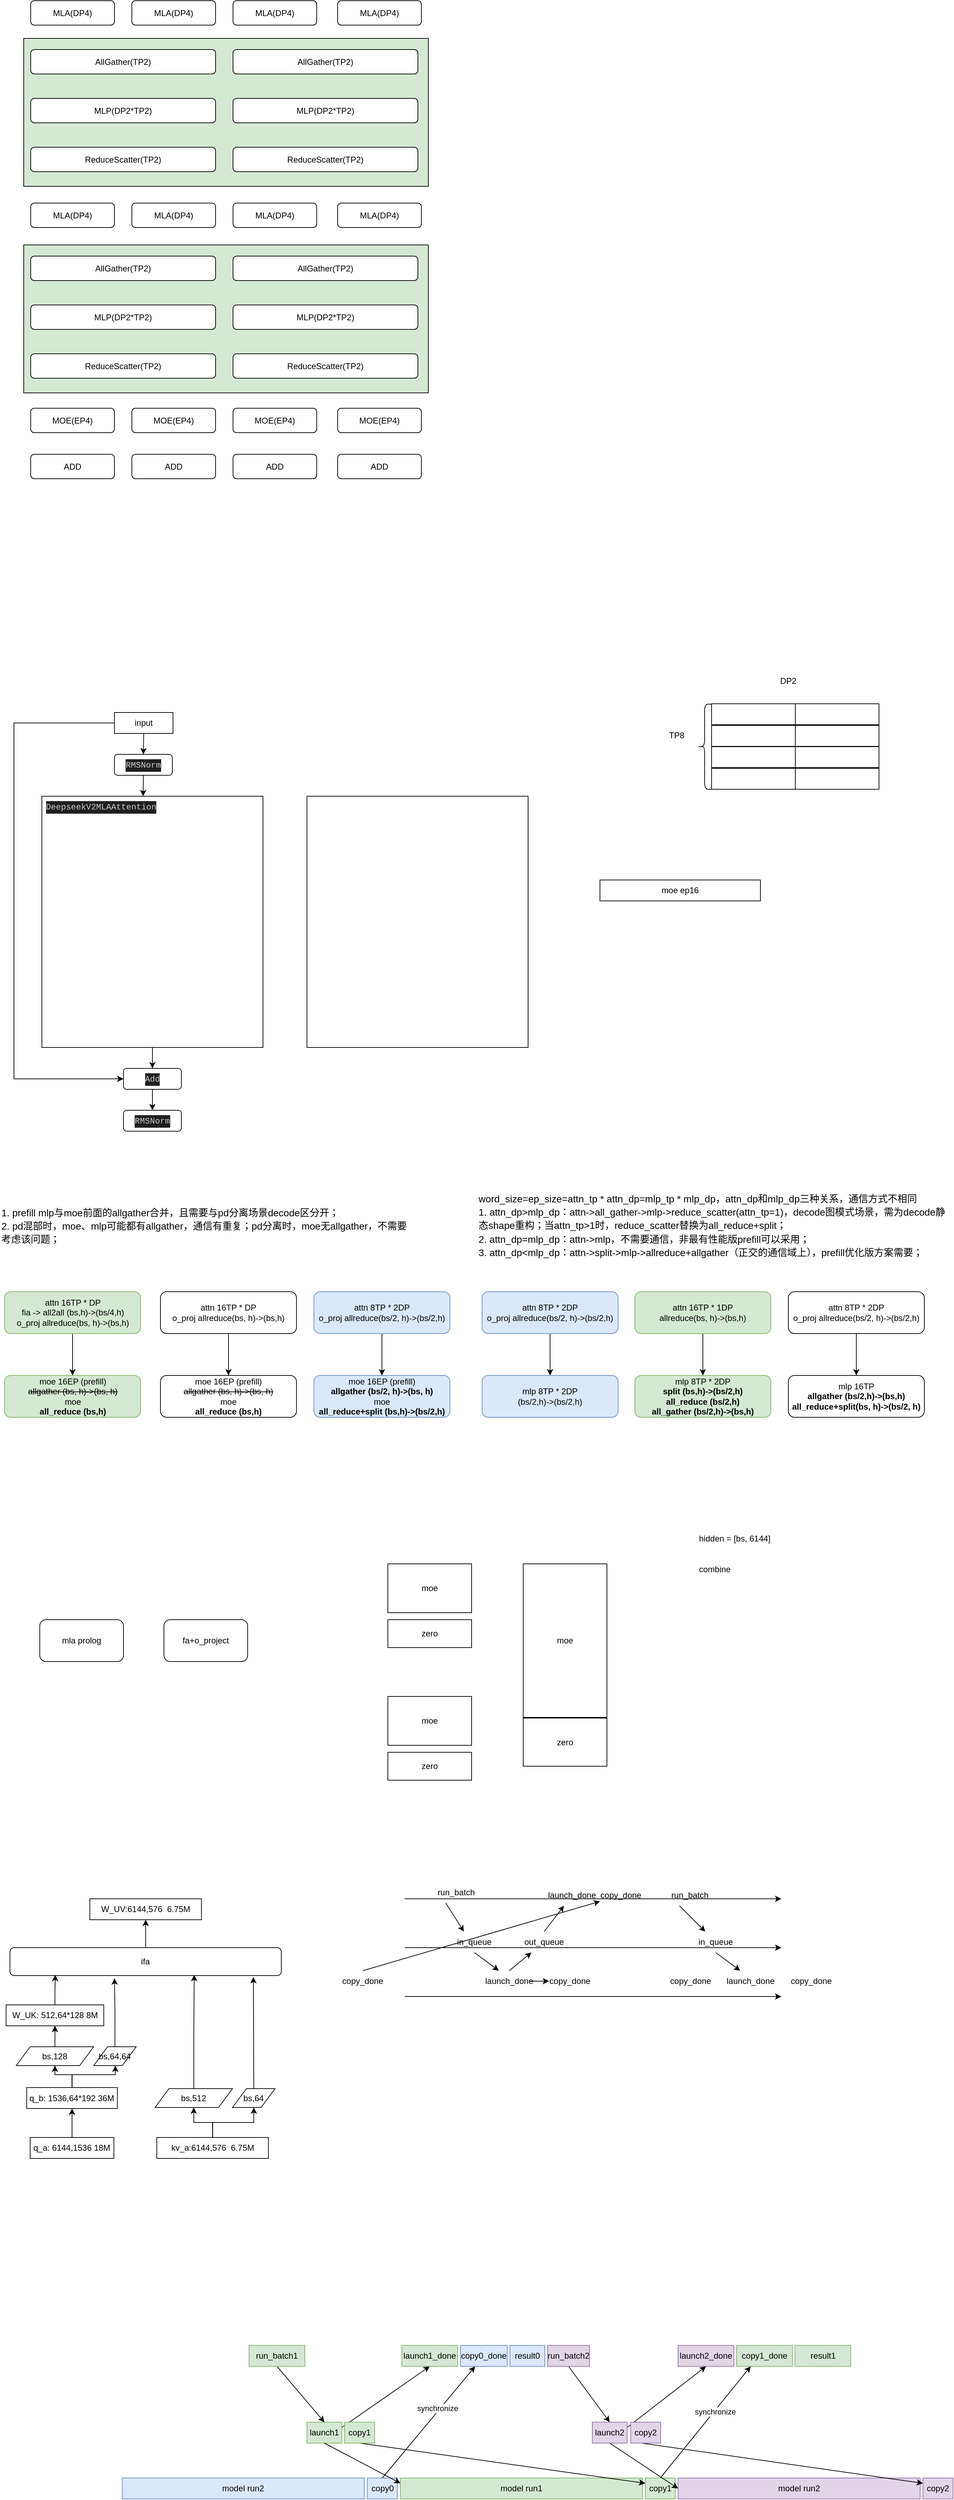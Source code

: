 <mxfile version="28.1.2">
  <diagram name="第 1 页" id="xpKYfaUrq__tqGWD8kuW">
    <mxGraphModel dx="1248" dy="666" grid="1" gridSize="10" guides="1" tooltips="1" connect="1" arrows="1" fold="1" page="1" pageScale="1" pageWidth="827" pageHeight="1169" math="0" shadow="0">
      <root>
        <mxCell id="0" />
        <mxCell id="1" parent="0" />
        <mxCell id="fkunmZJYkQotKhXcmcDi-27" value="" style="rounded=0;whiteSpace=wrap;html=1;fillColor=#D5E8D4;" parent="1" vertex="1">
          <mxGeometry x="124" y="154" width="580" height="212" as="geometry" />
        </mxCell>
        <mxCell id="fkunmZJYkQotKhXcmcDi-8" value="MLA(DP4)" style="rounded=1;whiteSpace=wrap;html=1;" parent="1" vertex="1">
          <mxGeometry x="134" y="100" width="120" height="35" as="geometry" />
        </mxCell>
        <mxCell id="fkunmZJYkQotKhXcmcDi-9" value="MLA(DP4)" style="rounded=1;whiteSpace=wrap;html=1;" parent="1" vertex="1">
          <mxGeometry x="279" y="100" width="120" height="35" as="geometry" />
        </mxCell>
        <mxCell id="fkunmZJYkQotKhXcmcDi-10" value="MLA(DP4)" style="rounded=1;whiteSpace=wrap;html=1;" parent="1" vertex="1">
          <mxGeometry x="424" y="100" width="120" height="35" as="geometry" />
        </mxCell>
        <mxCell id="fkunmZJYkQotKhXcmcDi-11" value="MLA(DP4)" style="rounded=1;whiteSpace=wrap;html=1;" parent="1" vertex="1">
          <mxGeometry x="574" y="100" width="120" height="35" as="geometry" />
        </mxCell>
        <mxCell id="fkunmZJYkQotKhXcmcDi-12" value="MLA(DP4)" style="rounded=1;whiteSpace=wrap;html=1;" parent="1" vertex="1">
          <mxGeometry x="134" y="390" width="120" height="35" as="geometry" />
        </mxCell>
        <mxCell id="fkunmZJYkQotKhXcmcDi-13" value="MLA(DP4)" style="rounded=1;whiteSpace=wrap;html=1;" parent="1" vertex="1">
          <mxGeometry x="279" y="390" width="120" height="35" as="geometry" />
        </mxCell>
        <mxCell id="fkunmZJYkQotKhXcmcDi-14" value="MLA(DP4)" style="rounded=1;whiteSpace=wrap;html=1;" parent="1" vertex="1">
          <mxGeometry x="424" y="390" width="120" height="35" as="geometry" />
        </mxCell>
        <mxCell id="fkunmZJYkQotKhXcmcDi-15" value="MLA(DP4)" style="rounded=1;whiteSpace=wrap;html=1;" parent="1" vertex="1">
          <mxGeometry x="574" y="390" width="120" height="35" as="geometry" />
        </mxCell>
        <mxCell id="fkunmZJYkQotKhXcmcDi-16" value="MLP(DP2*TP2)" style="rounded=1;whiteSpace=wrap;html=1;" parent="1" vertex="1">
          <mxGeometry x="134" y="240" width="265" height="35" as="geometry" />
        </mxCell>
        <mxCell id="fkunmZJYkQotKhXcmcDi-20" value="MLP(DP2*TP2)" style="rounded=1;whiteSpace=wrap;html=1;" parent="1" vertex="1">
          <mxGeometry x="424" y="240" width="265" height="35" as="geometry" />
        </mxCell>
        <mxCell id="fkunmZJYkQotKhXcmcDi-23" value="AllGather(TP2)" style="rounded=1;whiteSpace=wrap;html=1;" parent="1" vertex="1">
          <mxGeometry x="134" y="170" width="265" height="35" as="geometry" />
        </mxCell>
        <mxCell id="fkunmZJYkQotKhXcmcDi-24" value="AllGather(TP2)" style="rounded=1;whiteSpace=wrap;html=1;" parent="1" vertex="1">
          <mxGeometry x="424" y="170" width="265" height="35" as="geometry" />
        </mxCell>
        <mxCell id="fkunmZJYkQotKhXcmcDi-25" value="ReduceScatter(TP2)" style="rounded=1;whiteSpace=wrap;html=1;" parent="1" vertex="1">
          <mxGeometry x="134" y="310" width="265" height="35" as="geometry" />
        </mxCell>
        <mxCell id="fkunmZJYkQotKhXcmcDi-26" value="ReduceScatter(TP2)" style="rounded=1;whiteSpace=wrap;html=1;" parent="1" vertex="1">
          <mxGeometry x="424" y="310" width="265" height="35" as="geometry" />
        </mxCell>
        <mxCell id="fkunmZJYkQotKhXcmcDi-28" value="" style="rounded=0;whiteSpace=wrap;html=1;fillColor=#D5E8D4;" parent="1" vertex="1">
          <mxGeometry x="124" y="450" width="580" height="212" as="geometry" />
        </mxCell>
        <mxCell id="fkunmZJYkQotKhXcmcDi-29" value="MLP(DP2*TP2)" style="rounded=1;whiteSpace=wrap;html=1;" parent="1" vertex="1">
          <mxGeometry x="134" y="536" width="265" height="35" as="geometry" />
        </mxCell>
        <mxCell id="fkunmZJYkQotKhXcmcDi-30" value="MLP(DP2*TP2)" style="rounded=1;whiteSpace=wrap;html=1;" parent="1" vertex="1">
          <mxGeometry x="424" y="536" width="265" height="35" as="geometry" />
        </mxCell>
        <mxCell id="fkunmZJYkQotKhXcmcDi-31" value="AllGather(TP2)" style="rounded=1;whiteSpace=wrap;html=1;" parent="1" vertex="1">
          <mxGeometry x="134" y="466" width="265" height="35" as="geometry" />
        </mxCell>
        <mxCell id="fkunmZJYkQotKhXcmcDi-32" value="AllGather(TP2)" style="rounded=1;whiteSpace=wrap;html=1;" parent="1" vertex="1">
          <mxGeometry x="424" y="466" width="265" height="35" as="geometry" />
        </mxCell>
        <mxCell id="fkunmZJYkQotKhXcmcDi-33" value="ReduceScatter(TP2)" style="rounded=1;whiteSpace=wrap;html=1;" parent="1" vertex="1">
          <mxGeometry x="134" y="606" width="265" height="35" as="geometry" />
        </mxCell>
        <mxCell id="fkunmZJYkQotKhXcmcDi-34" value="ReduceScatter(TP2)" style="rounded=1;whiteSpace=wrap;html=1;" parent="1" vertex="1">
          <mxGeometry x="424" y="606" width="265" height="35" as="geometry" />
        </mxCell>
        <mxCell id="fkunmZJYkQotKhXcmcDi-35" value="MOE(EP4)" style="rounded=1;whiteSpace=wrap;html=1;" parent="1" vertex="1">
          <mxGeometry x="134" y="684" width="120" height="35" as="geometry" />
        </mxCell>
        <mxCell id="fkunmZJYkQotKhXcmcDi-36" value="MOE(EP4)" style="rounded=1;whiteSpace=wrap;html=1;" parent="1" vertex="1">
          <mxGeometry x="279" y="684" width="120" height="35" as="geometry" />
        </mxCell>
        <mxCell id="fkunmZJYkQotKhXcmcDi-37" value="MOE(EP4)" style="rounded=1;whiteSpace=wrap;html=1;" parent="1" vertex="1">
          <mxGeometry x="424" y="684" width="120" height="35" as="geometry" />
        </mxCell>
        <mxCell id="fkunmZJYkQotKhXcmcDi-38" value="MOE(EP4)" style="rounded=1;whiteSpace=wrap;html=1;" parent="1" vertex="1">
          <mxGeometry x="574" y="684" width="120" height="35" as="geometry" />
        </mxCell>
        <mxCell id="fkunmZJYkQotKhXcmcDi-39" value="ADD" style="rounded=1;whiteSpace=wrap;html=1;" parent="1" vertex="1">
          <mxGeometry x="134" y="750" width="120" height="35" as="geometry" />
        </mxCell>
        <mxCell id="fkunmZJYkQotKhXcmcDi-40" value="ADD" style="rounded=1;whiteSpace=wrap;html=1;" parent="1" vertex="1">
          <mxGeometry x="279" y="750" width="120" height="35" as="geometry" />
        </mxCell>
        <mxCell id="fkunmZJYkQotKhXcmcDi-41" value="ADD" style="rounded=1;whiteSpace=wrap;html=1;" parent="1" vertex="1">
          <mxGeometry x="424" y="750" width="120" height="35" as="geometry" />
        </mxCell>
        <mxCell id="fkunmZJYkQotKhXcmcDi-42" value="ADD" style="rounded=1;whiteSpace=wrap;html=1;" parent="1" vertex="1">
          <mxGeometry x="574" y="750" width="120" height="35" as="geometry" />
        </mxCell>
        <mxCell id="fkunmZJYkQotKhXcmcDi-50" style="edgeStyle=orthogonalEdgeStyle;rounded=0;orthogonalLoop=1;jettySize=auto;html=1;exitX=0.5;exitY=1;exitDx=0;exitDy=0;entryX=0.5;entryY=0;entryDx=0;entryDy=0;" parent="1" source="fkunmZJYkQotKhXcmcDi-43" target="fkunmZJYkQotKhXcmcDi-47" edge="1">
          <mxGeometry relative="1" as="geometry" />
        </mxCell>
        <mxCell id="fkunmZJYkQotKhXcmcDi-43" value="" style="rounded=0;whiteSpace=wrap;html=1;" parent="1" vertex="1">
          <mxGeometry x="150" y="1240" width="317" height="360" as="geometry" />
        </mxCell>
        <mxCell id="fkunmZJYkQotKhXcmcDi-44" value="&lt;div style=&quot;color: rgb(204, 204, 204); background-color: rgb(31, 31, 31); font-family: Menlo, Monaco, &amp;quot;Courier New&amp;quot;, monospace; line-height: 18px; white-space: pre;&quot;&gt;DeepseekV2MLAAttention&lt;/div&gt;" style="text;html=1;align=center;verticalAlign=middle;whiteSpace=wrap;rounded=0;" parent="1" vertex="1">
          <mxGeometry x="150" y="1240" width="170" height="30" as="geometry" />
        </mxCell>
        <mxCell id="fkunmZJYkQotKhXcmcDi-49" style="edgeStyle=orthogonalEdgeStyle;rounded=0;orthogonalLoop=1;jettySize=auto;html=1;exitX=0;exitY=0.5;exitDx=0;exitDy=0;entryX=0;entryY=0.5;entryDx=0;entryDy=0;" parent="1" source="fkunmZJYkQotKhXcmcDi-52" target="fkunmZJYkQotKhXcmcDi-47" edge="1">
          <mxGeometry relative="1" as="geometry">
            <Array as="points">
              <mxPoint x="110" y="1135" />
              <mxPoint x="110" y="1645" />
            </Array>
          </mxGeometry>
        </mxCell>
        <mxCell id="fkunmZJYkQotKhXcmcDi-45" value="&lt;div style=&quot;color: rgb(204, 204, 204); background-color: rgb(31, 31, 31); font-family: Menlo, Monaco, &amp;quot;Courier New&amp;quot;, monospace; line-height: 18px; white-space: pre;&quot;&gt;RMSNorm&lt;/div&gt;" style="rounded=1;whiteSpace=wrap;html=1;" parent="1" vertex="1">
          <mxGeometry x="254" y="1180" width="83" height="30" as="geometry" />
        </mxCell>
        <mxCell id="fkunmZJYkQotKhXcmcDi-46" value="&lt;div style=&quot;color: rgb(204, 204, 204); background-color: rgb(31, 31, 31); font-family: Menlo, Monaco, &amp;quot;Courier New&amp;quot;, monospace; line-height: 18px; white-space: pre;&quot;&gt;RMSNorm&lt;/div&gt;" style="rounded=1;whiteSpace=wrap;html=1;" parent="1" vertex="1">
          <mxGeometry x="267" y="1690" width="83" height="30" as="geometry" />
        </mxCell>
        <mxCell id="fkunmZJYkQotKhXcmcDi-51" style="edgeStyle=orthogonalEdgeStyle;rounded=0;orthogonalLoop=1;jettySize=auto;html=1;exitX=0.5;exitY=1;exitDx=0;exitDy=0;entryX=0.5;entryY=0;entryDx=0;entryDy=0;" parent="1" source="fkunmZJYkQotKhXcmcDi-47" target="fkunmZJYkQotKhXcmcDi-46" edge="1">
          <mxGeometry relative="1" as="geometry" />
        </mxCell>
        <mxCell id="fkunmZJYkQotKhXcmcDi-47" value="&lt;div style=&quot;color: rgb(204, 204, 204); background-color: rgb(31, 31, 31); font-family: Menlo, Monaco, &amp;quot;Courier New&amp;quot;, monospace; line-height: 18px; white-space: pre;&quot;&gt;Add&lt;/div&gt;" style="rounded=1;whiteSpace=wrap;html=1;" parent="1" vertex="1">
          <mxGeometry x="267" y="1630" width="83" height="30" as="geometry" />
        </mxCell>
        <mxCell id="fkunmZJYkQotKhXcmcDi-53" style="edgeStyle=orthogonalEdgeStyle;rounded=0;orthogonalLoop=1;jettySize=auto;html=1;exitX=0.5;exitY=1;exitDx=0;exitDy=0;entryX=0.5;entryY=0;entryDx=0;entryDy=0;" parent="1" source="fkunmZJYkQotKhXcmcDi-52" target="fkunmZJYkQotKhXcmcDi-45" edge="1">
          <mxGeometry relative="1" as="geometry" />
        </mxCell>
        <mxCell id="fkunmZJYkQotKhXcmcDi-52" value="input" style="rounded=0;whiteSpace=wrap;html=1;" parent="1" vertex="1">
          <mxGeometry x="254" y="1120" width="84" height="30" as="geometry" />
        </mxCell>
        <mxCell id="fkunmZJYkQotKhXcmcDi-54" style="edgeStyle=orthogonalEdgeStyle;rounded=0;orthogonalLoop=1;jettySize=auto;html=1;exitX=0.5;exitY=1;exitDx=0;exitDy=0;entryX=0.854;entryY=0;entryDx=0;entryDy=0;entryPerimeter=0;" parent="1" source="fkunmZJYkQotKhXcmcDi-45" target="fkunmZJYkQotKhXcmcDi-44" edge="1">
          <mxGeometry relative="1" as="geometry" />
        </mxCell>
        <mxCell id="fkunmZJYkQotKhXcmcDi-55" value="" style="rounded=0;whiteSpace=wrap;html=1;" parent="1" vertex="1">
          <mxGeometry x="530" y="1240" width="317" height="360" as="geometry" />
        </mxCell>
        <mxCell id="fkunmZJYkQotKhXcmcDi-56" value="" style="rounded=0;whiteSpace=wrap;html=1;" parent="1" vertex="1">
          <mxGeometry x="1110" y="1200" width="120" height="30" as="geometry" />
        </mxCell>
        <mxCell id="fkunmZJYkQotKhXcmcDi-57" value="" style="rounded=0;whiteSpace=wrap;html=1;" parent="1" vertex="1">
          <mxGeometry x="1230" y="1200" width="120" height="30" as="geometry" />
        </mxCell>
        <mxCell id="fkunmZJYkQotKhXcmcDi-58" value="moe ep16" style="rounded=0;whiteSpace=wrap;html=1;" parent="1" vertex="1">
          <mxGeometry x="950" y="1360" width="230" height="30" as="geometry" />
        </mxCell>
        <mxCell id="fkunmZJYkQotKhXcmcDi-61" value="" style="rounded=0;whiteSpace=wrap;html=1;" parent="1" vertex="1">
          <mxGeometry x="1110" y="1169" width="120" height="30" as="geometry" />
        </mxCell>
        <mxCell id="fkunmZJYkQotKhXcmcDi-62" value="" style="rounded=0;whiteSpace=wrap;html=1;" parent="1" vertex="1">
          <mxGeometry x="1230" y="1169" width="120" height="30" as="geometry" />
        </mxCell>
        <mxCell id="fkunmZJYkQotKhXcmcDi-63" value="" style="rounded=0;whiteSpace=wrap;html=1;" parent="1" vertex="1">
          <mxGeometry x="1110" y="1138.5" width="120" height="30" as="geometry" />
        </mxCell>
        <mxCell id="fkunmZJYkQotKhXcmcDi-64" value="" style="rounded=0;whiteSpace=wrap;html=1;" parent="1" vertex="1">
          <mxGeometry x="1230" y="1138.5" width="120" height="30" as="geometry" />
        </mxCell>
        <mxCell id="fkunmZJYkQotKhXcmcDi-65" value="" style="rounded=0;whiteSpace=wrap;html=1;" parent="1" vertex="1">
          <mxGeometry x="1110" y="1107.5" width="120" height="30" as="geometry" />
        </mxCell>
        <mxCell id="fkunmZJYkQotKhXcmcDi-66" value="" style="rounded=0;whiteSpace=wrap;html=1;" parent="1" vertex="1">
          <mxGeometry x="1230" y="1107.5" width="120" height="30" as="geometry" />
        </mxCell>
        <mxCell id="fkunmZJYkQotKhXcmcDi-67" value="" style="shape=curlyBracket;whiteSpace=wrap;html=1;rounded=1;labelPosition=left;verticalLabelPosition=middle;align=right;verticalAlign=middle;" parent="1" vertex="1">
          <mxGeometry x="1090" y="1108" width="20" height="122" as="geometry" />
        </mxCell>
        <mxCell id="fkunmZJYkQotKhXcmcDi-70" value="TP8" style="text;html=1;align=center;verticalAlign=middle;whiteSpace=wrap;rounded=0;" parent="1" vertex="1">
          <mxGeometry x="1030" y="1138" width="60" height="30" as="geometry" />
        </mxCell>
        <mxCell id="fkunmZJYkQotKhXcmcDi-71" value="DP2" style="text;html=1;align=center;verticalAlign=middle;whiteSpace=wrap;rounded=0;" parent="1" vertex="1">
          <mxGeometry x="1190" y="1060" width="60" height="30" as="geometry" />
        </mxCell>
        <mxCell id="fkunmZJYkQotKhXcmcDi-88" style="edgeStyle=orthogonalEdgeStyle;rounded=0;orthogonalLoop=1;jettySize=auto;html=1;exitX=0.5;exitY=1;exitDx=0;exitDy=0;entryX=0.5;entryY=0;entryDx=0;entryDy=0;" parent="1" source="fkunmZJYkQotKhXcmcDi-74" target="fkunmZJYkQotKhXcmcDi-76" edge="1">
          <mxGeometry relative="1" as="geometry" />
        </mxCell>
        <mxCell id="fkunmZJYkQotKhXcmcDi-74" value="attn 8TP * 2DP&lt;div&gt;o_proj allreduce(bs/2, h)-&amp;gt;(bs/2,h)&lt;/div&gt;" style="rounded=1;whiteSpace=wrap;html=1;fillColor=#dae8fc;strokeColor=#6c8ebf;" parent="1" vertex="1">
          <mxGeometry x="781" y="1950" width="195" height="60" as="geometry" />
        </mxCell>
        <mxCell id="fkunmZJYkQotKhXcmcDi-75" value="moe 16EP (prefill)&lt;div&gt;&lt;b&gt;allgather (bs/2, h)-&amp;gt;(bs, h)&lt;/b&gt;&lt;/div&gt;&lt;div&gt;moe&lt;/div&gt;&lt;div&gt;&lt;b&gt;all_reduce+split (bs,h)-&amp;gt;(bs/2,h)&lt;/b&gt;&lt;/div&gt;" style="rounded=1;whiteSpace=wrap;html=1;fillColor=#dae8fc;strokeColor=#6c8ebf;" parent="1" vertex="1">
          <mxGeometry x="540" y="2070" width="195" height="60" as="geometry" />
        </mxCell>
        <mxCell id="fkunmZJYkQotKhXcmcDi-76" value="mlp 8TP * 2DP&lt;div&gt;(bs/2,h)-&amp;gt;(bs/2,h)&lt;/div&gt;" style="rounded=1;whiteSpace=wrap;html=1;fillColor=#dae8fc;strokeColor=#6c8ebf;" parent="1" vertex="1">
          <mxGeometry x="781" y="2070" width="195" height="60" as="geometry" />
        </mxCell>
        <mxCell id="fkunmZJYkQotKhXcmcDi-92" value="mlp 8TP * 2DP&lt;div&gt;&lt;b&gt;split (bs,h)-&amp;gt;(bs/2,h)&lt;/b&gt;&lt;/div&gt;&lt;div&gt;&lt;b&gt;all_reduce (bs/2,h)&lt;/b&gt;&lt;/div&gt;&lt;div&gt;&lt;b&gt;all_gather (bs/2,h)-&amp;gt;(bs,h)&lt;/b&gt;&lt;/div&gt;" style="rounded=1;whiteSpace=wrap;html=1;fillColor=#d5e8d4;strokeColor=#82b366;" parent="1" vertex="1">
          <mxGeometry x="1000" y="2070" width="195" height="60" as="geometry" />
        </mxCell>
        <mxCell id="fkunmZJYkQotKhXcmcDi-94" style="edgeStyle=orthogonalEdgeStyle;rounded=0;orthogonalLoop=1;jettySize=auto;html=1;exitX=0.5;exitY=1;exitDx=0;exitDy=0;entryX=0.5;entryY=0;entryDx=0;entryDy=0;" parent="1" source="fkunmZJYkQotKhXcmcDi-95" target="fkunmZJYkQotKhXcmcDi-92" edge="1">
          <mxGeometry relative="1" as="geometry" />
        </mxCell>
        <mxCell id="fkunmZJYkQotKhXcmcDi-95" value="attn 16TP * 1DP&lt;div&gt;allreduce(bs, h)-&amp;gt;(bs,h)&lt;/div&gt;" style="rounded=1;whiteSpace=wrap;html=1;fillColor=#d5e8d4;strokeColor=#82b366;" parent="1" vertex="1">
          <mxGeometry x="1000" y="1950" width="195" height="60" as="geometry" />
        </mxCell>
        <mxCell id="fkunmZJYkQotKhXcmcDi-100" style="edgeStyle=orthogonalEdgeStyle;rounded=0;orthogonalLoop=1;jettySize=auto;html=1;exitX=0.5;exitY=1;exitDx=0;exitDy=0;entryX=0.5;entryY=0;entryDx=0;entryDy=0;" parent="1" source="fkunmZJYkQotKhXcmcDi-98" target="fkunmZJYkQotKhXcmcDi-99" edge="1">
          <mxGeometry relative="1" as="geometry" />
        </mxCell>
        <mxCell id="fkunmZJYkQotKhXcmcDi-98" value="attn 16TP * DP&lt;div&gt;o_proj allreduce(bs, h)-&amp;gt;(bs,h)&lt;/div&gt;" style="rounded=1;whiteSpace=wrap;html=1;" parent="1" vertex="1">
          <mxGeometry x="320" y="1950" width="195" height="60" as="geometry" />
        </mxCell>
        <mxCell id="fkunmZJYkQotKhXcmcDi-99" value="moe 16EP (prefill)&lt;div&gt;&lt;strike style=&quot;&quot;&gt;allgather (bs, h)-&amp;gt;(bs, h)&lt;/strike&gt;&lt;/div&gt;&lt;div&gt;&lt;span style=&quot;background-color: transparent; color: light-dark(rgb(0, 0, 0), rgb(255, 255, 255));&quot;&gt;moe&lt;/span&gt;&lt;/div&gt;&lt;div&gt;&lt;b style=&quot;background-color: transparent; color: light-dark(rgb(0, 0, 0), rgb(255, 255, 255));&quot;&gt;all_reduce (bs,h)&lt;/b&gt;&lt;/div&gt;" style="rounded=1;whiteSpace=wrap;html=1;" parent="1" vertex="1">
          <mxGeometry x="320" y="2070" width="195" height="60" as="geometry" />
        </mxCell>
        <mxCell id="fkunmZJYkQotKhXcmcDi-106" value="&lt;div style=&quot;font-size: medium;&quot;&gt;&lt;p style=&quot;margin: 0pt; font-family: 等线; font-size: 12pt;&quot; class=&quot;p&quot;&gt;&lt;span style=&quot;font-family: sans-serif; letter-spacing: 0pt; font-size: 10.5pt; background: rgb(255, 255, 255);&quot;&gt;&lt;font face=&quot;sans-serif&quot;&gt;word_size=ep_size=attn_tp * attn_dp=mlp_tp * mlp_dp，attn_dp和mlp_dp三种关系，通信方式不相同&lt;/font&gt;&lt;/span&gt;&lt;span style=&quot;font-family: sans-serif; letter-spacing: 0pt; font-size: 10.5pt; background: rgb(255, 255, 255);&quot;&gt;&lt;/span&gt;&lt;/p&gt;&lt;p style=&quot;margin: 0pt; font-family: 等线; font-size: 12pt; text-indent: 0pt;&quot; class=&quot;p&quot;&gt;&lt;span style=&quot;font-family: sans-serif; letter-spacing: 0pt; font-size: 10.5pt; background: rgb(255, 255, 255);&quot;&gt;1.&amp;nbsp;&lt;/span&gt;&lt;span style=&quot;font-family: sans-serif; letter-spacing: 0pt; font-size: 10.5pt; background: rgb(255, 255, 255);&quot;&gt;&lt;font face=&quot;sans-serif&quot;&gt;attn_dp&amp;gt;mlp_dp：attn-&amp;gt;all_gather-&amp;gt;mlp-&amp;gt;reduce_scatter(attn_tp=1)，decode图模式场景，需为decode静态shape重构；当attn_tp&amp;gt;1时，reduce_scatter替换为all_reduce+split；&lt;/font&gt;&lt;/span&gt;&lt;span style=&quot;font-family: sans-serif; letter-spacing: 0pt; font-size: 10.5pt; background: rgb(255, 255, 255);&quot;&gt;&lt;/span&gt;&lt;/p&gt;&lt;p style=&quot;margin: 0pt; font-family: 等线; font-size: 12pt; text-indent: 0pt;&quot; class=&quot;p&quot;&gt;&lt;span style=&quot;font-family: sans-serif; letter-spacing: 0pt; font-size: 10.5pt; background: rgb(255, 255, 255);&quot;&gt;2.&amp;nbsp;&lt;/span&gt;&lt;span style=&quot;font-family: sans-serif; letter-spacing: 0pt; font-size: 10.5pt; background: rgb(255, 255, 255);&quot;&gt;&lt;font face=&quot;sans-serif&quot;&gt;attn_dp=mlp_dp：attn-&amp;gt;mlp，不需要通信，非最有性能版prefill可以采用；&lt;/font&gt;&lt;/span&gt;&lt;span style=&quot;font-family: sans-serif; letter-spacing: 0pt; font-size: 10.5pt; background: rgb(255, 255, 255);&quot;&gt;&lt;/span&gt;&lt;/p&gt;&lt;p style=&quot;margin: 0pt; font-family: 等线; font-size: 12pt; text-indent: 0pt;&quot; class=&quot;p&quot;&gt;&lt;span style=&quot;font-family: sans-serif; letter-spacing: 0pt; font-size: 10.5pt; background: rgb(255, 255, 255);&quot;&gt;3.&amp;nbsp;&lt;/span&gt;&lt;span style=&quot;font-family: sans-serif; letter-spacing: 0pt; font-size: 10.5pt; background: rgb(255, 255, 255);&quot;&gt;&lt;font face=&quot;sans-serif&quot;&gt;attn_dp&amp;lt;mlp_dp：attn-&amp;gt;split-&amp;gt;mlp-&amp;gt;allreduce+allgather（正交的通信域上），prefill优化版方案需要；&lt;/font&gt;&lt;/span&gt;&lt;/p&gt;&lt;/div&gt;" style="text;html=1;align=left;verticalAlign=top;whiteSpace=wrap;rounded=0;" parent="1" vertex="1">
          <mxGeometry x="774" y="1800" width="672" height="126" as="geometry" />
        </mxCell>
        <mxCell id="fkunmZJYkQotKhXcmcDi-111" value="" style="edgeStyle=orthogonalEdgeStyle;rounded=0;orthogonalLoop=1;jettySize=auto;html=1;" parent="1" source="fkunmZJYkQotKhXcmcDi-107" target="fkunmZJYkQotKhXcmcDi-110" edge="1">
          <mxGeometry relative="1" as="geometry" />
        </mxCell>
        <mxCell id="fkunmZJYkQotKhXcmcDi-107" value="attn 8TP * 2DP&lt;div&gt;o_proj allreduce(bs/2, h)-&amp;gt;(bs/2,h)&lt;/div&gt;" style="rounded=1;whiteSpace=wrap;html=1;" parent="1" vertex="1">
          <mxGeometry x="1220" y="1950" width="195" height="60" as="geometry" />
        </mxCell>
        <mxCell id="fkunmZJYkQotKhXcmcDi-110" value="mlp 16TP&lt;div&gt;&lt;b&gt;allgather (bs/2,h)-&amp;gt;(bs,h)&lt;/b&gt;&lt;/div&gt;&lt;div&gt;&lt;b&gt;all_reduce+split(bs, h)-&amp;gt;(bs/2, h)&lt;/b&gt;&lt;/div&gt;" style="rounded=1;whiteSpace=wrap;html=1;" parent="1" vertex="1">
          <mxGeometry x="1220" y="2070" width="195" height="60" as="geometry" />
        </mxCell>
        <mxCell id="fkunmZJYkQotKhXcmcDi-115" value="" style="edgeStyle=orthogonalEdgeStyle;rounded=0;orthogonalLoop=1;jettySize=auto;html=1;" parent="1" source="fkunmZJYkQotKhXcmcDi-114" target="fkunmZJYkQotKhXcmcDi-75" edge="1">
          <mxGeometry relative="1" as="geometry" />
        </mxCell>
        <mxCell id="fkunmZJYkQotKhXcmcDi-114" value="attn 8TP * 2DP&lt;div&gt;o_proj allreduce(bs/2, h)-&amp;gt;(bs/2,h)&lt;/div&gt;" style="rounded=1;whiteSpace=wrap;html=1;fillColor=#dae8fc;strokeColor=#6c8ebf;" parent="1" vertex="1">
          <mxGeometry x="540" y="1950" width="195" height="60" as="geometry" />
        </mxCell>
        <mxCell id="fkunmZJYkQotKhXcmcDi-116" style="edgeStyle=orthogonalEdgeStyle;rounded=0;orthogonalLoop=1;jettySize=auto;html=1;exitX=0.5;exitY=1;exitDx=0;exitDy=0;entryX=0.5;entryY=0;entryDx=0;entryDy=0;" parent="1" source="fkunmZJYkQotKhXcmcDi-117" target="fkunmZJYkQotKhXcmcDi-118" edge="1">
          <mxGeometry relative="1" as="geometry" />
        </mxCell>
        <mxCell id="fkunmZJYkQotKhXcmcDi-117" value="attn 16TP * DP&lt;div&gt;fia -&amp;gt; all2all (bs,h)-&amp;gt;(bs/4,h)&lt;br&gt;&lt;div&gt;&lt;div&gt;o_proj allreduce(bs, h)-&amp;gt;(bs,h)&lt;/div&gt;&lt;/div&gt;&lt;/div&gt;" style="rounded=1;whiteSpace=wrap;html=1;fillColor=#d5e8d4;strokeColor=#82b366;" parent="1" vertex="1">
          <mxGeometry x="96.5" y="1950" width="195" height="60" as="geometry" />
        </mxCell>
        <mxCell id="fkunmZJYkQotKhXcmcDi-118" value="moe 16EP (prefill)&lt;div&gt;&lt;strike style=&quot;&quot;&gt;allgather (bs, h)-&amp;gt;(bs, h)&lt;/strike&gt;&lt;/div&gt;&lt;div&gt;&lt;span style=&quot;background-color: transparent; color: light-dark(rgb(0, 0, 0), rgb(255, 255, 255));&quot;&gt;moe&lt;/span&gt;&lt;/div&gt;&lt;div&gt;&lt;b style=&quot;background-color: transparent; color: light-dark(rgb(0, 0, 0), rgb(255, 255, 255));&quot;&gt;all_reduce (bs,h)&lt;/b&gt;&lt;/div&gt;" style="rounded=1;whiteSpace=wrap;html=1;fillColor=#d5e8d4;strokeColor=#82b366;" parent="1" vertex="1">
          <mxGeometry x="96.5" y="2070" width="195" height="60" as="geometry" />
        </mxCell>
        <mxCell id="fkunmZJYkQotKhXcmcDi-120" value="&lt;div style=&quot;&quot;&gt;&lt;p style=&quot;font-size: 12pt; margin: 0pt; font-family: 等线;&quot; class=&quot;p&quot;&gt;&lt;span style=&quot;font-family: sans-serif; font-size: 14px; background-color: rgb(255, 255, 255);&quot;&gt;1. prefill mlp与moe前面的allgather合并，且需要与pd分离场景decode区分开；&lt;/span&gt;&lt;/p&gt;&lt;p style=&quot;font-size: 12pt; margin: 0pt; font-family: 等线;&quot; class=&quot;p&quot;&gt;&lt;span style=&quot;font-family: sans-serif; font-size: 14px; background-color: rgb(255, 255, 255);&quot;&gt;2. pd混部时，moe、mlp可能都有allgather，通信有重复；pd分离时，moe无allgather，不需要考虑该问题；&lt;/span&gt;&lt;/p&gt;&lt;/div&gt;" style="text;html=1;align=left;verticalAlign=top;whiteSpace=wrap;rounded=0;" parent="1" vertex="1">
          <mxGeometry x="90" y="1820" width="590" height="126" as="geometry" />
        </mxCell>
        <mxCell id="-Qro2dlxo0qdD6NKArDu-1" value="mla prolog" style="rounded=1;whiteSpace=wrap;html=1;" vertex="1" parent="1">
          <mxGeometry x="147" y="2420" width="120" height="60" as="geometry" />
        </mxCell>
        <mxCell id="-Qro2dlxo0qdD6NKArDu-2" value="fa+o_project" style="rounded=1;whiteSpace=wrap;html=1;" vertex="1" parent="1">
          <mxGeometry x="325" y="2420" width="120" height="60" as="geometry" />
        </mxCell>
        <mxCell id="-Qro2dlxo0qdD6NKArDu-17" style="edgeStyle=orthogonalEdgeStyle;rounded=0;orthogonalLoop=1;jettySize=auto;html=1;exitX=0.5;exitY=0;exitDx=0;exitDy=0;entryX=0.5;entryY=1;entryDx=0;entryDy=0;" edge="1" parent="1" source="-Qro2dlxo0qdD6NKArDu-3" target="-Qro2dlxo0qdD6NKArDu-7">
          <mxGeometry relative="1" as="geometry" />
        </mxCell>
        <mxCell id="-Qro2dlxo0qdD6NKArDu-18" style="edgeStyle=orthogonalEdgeStyle;rounded=0;orthogonalLoop=1;jettySize=auto;html=1;exitX=0.5;exitY=0;exitDx=0;exitDy=0;" edge="1" parent="1" source="-Qro2dlxo0qdD6NKArDu-3" target="-Qro2dlxo0qdD6NKArDu-8">
          <mxGeometry relative="1" as="geometry" />
        </mxCell>
        <mxCell id="-Qro2dlxo0qdD6NKArDu-3" value="kv_a:6144,576&amp;nbsp; 6.75M" style="rounded=0;whiteSpace=wrap;html=1;" vertex="1" parent="1">
          <mxGeometry x="314.75" y="3162" width="160" height="30" as="geometry" />
        </mxCell>
        <mxCell id="-Qro2dlxo0qdD6NKArDu-13" style="edgeStyle=orthogonalEdgeStyle;rounded=0;orthogonalLoop=1;jettySize=auto;html=1;exitX=0.5;exitY=0;exitDx=0;exitDy=0;entryX=0.5;entryY=1;entryDx=0;entryDy=0;" edge="1" parent="1" source="-Qro2dlxo0qdD6NKArDu-5" target="-Qro2dlxo0qdD6NKArDu-9">
          <mxGeometry relative="1" as="geometry" />
        </mxCell>
        <mxCell id="-Qro2dlxo0qdD6NKArDu-5" value="q_a: 6144,1536 18M" style="rounded=0;whiteSpace=wrap;html=1;" vertex="1" parent="1">
          <mxGeometry x="133.25" y="3162" width="120" height="30" as="geometry" />
        </mxCell>
        <mxCell id="-Qro2dlxo0qdD6NKArDu-7" value="bs,512" style="shape=parallelogram;perimeter=parallelogramPerimeter;whiteSpace=wrap;html=1;fixedSize=1;" vertex="1" parent="1">
          <mxGeometry x="312.25" y="3092" width="111" height="27" as="geometry" />
        </mxCell>
        <mxCell id="-Qro2dlxo0qdD6NKArDu-26" style="edgeStyle=orthogonalEdgeStyle;rounded=0;orthogonalLoop=1;jettySize=auto;html=1;exitX=0.5;exitY=0;exitDx=0;exitDy=0;" edge="1" parent="1" source="-Qro2dlxo0qdD6NKArDu-8">
          <mxGeometry relative="1" as="geometry">
            <mxPoint x="453.25" y="2932" as="targetPoint" />
          </mxGeometry>
        </mxCell>
        <mxCell id="-Qro2dlxo0qdD6NKArDu-8" value="bs,64" style="shape=parallelogram;perimeter=parallelogramPerimeter;whiteSpace=wrap;html=1;fixedSize=1;" vertex="1" parent="1">
          <mxGeometry x="423.25" y="3092" width="61" height="27" as="geometry" />
        </mxCell>
        <mxCell id="-Qro2dlxo0qdD6NKArDu-14" style="edgeStyle=orthogonalEdgeStyle;rounded=0;orthogonalLoop=1;jettySize=auto;html=1;exitX=0.5;exitY=0;exitDx=0;exitDy=0;entryX=0.5;entryY=1;entryDx=0;entryDy=0;" edge="1" parent="1" source="-Qro2dlxo0qdD6NKArDu-9" target="-Qro2dlxo0qdD6NKArDu-10">
          <mxGeometry relative="1" as="geometry">
            <Array as="points">
              <mxPoint x="193.25" y="3072" />
              <mxPoint x="169.25" y="3072" />
            </Array>
          </mxGeometry>
        </mxCell>
        <mxCell id="-Qro2dlxo0qdD6NKArDu-15" style="edgeStyle=orthogonalEdgeStyle;rounded=0;orthogonalLoop=1;jettySize=auto;html=1;exitX=0.5;exitY=0;exitDx=0;exitDy=0;" edge="1" parent="1" source="-Qro2dlxo0qdD6NKArDu-9" target="-Qro2dlxo0qdD6NKArDu-11">
          <mxGeometry relative="1" as="geometry">
            <Array as="points">
              <mxPoint x="193.25" y="3072" />
              <mxPoint x="255.25" y="3072" />
            </Array>
          </mxGeometry>
        </mxCell>
        <mxCell id="-Qro2dlxo0qdD6NKArDu-9" value="q_b: 1536,64*192 36M" style="rounded=0;whiteSpace=wrap;html=1;" vertex="1" parent="1">
          <mxGeometry x="128.25" y="3090.5" width="130" height="30" as="geometry" />
        </mxCell>
        <mxCell id="-Qro2dlxo0qdD6NKArDu-16" style="edgeStyle=orthogonalEdgeStyle;rounded=0;orthogonalLoop=1;jettySize=auto;html=1;exitX=0.5;exitY=0;exitDx=0;exitDy=0;entryX=0.5;entryY=1;entryDx=0;entryDy=0;" edge="1" parent="1" source="-Qro2dlxo0qdD6NKArDu-10" target="-Qro2dlxo0qdD6NKArDu-12">
          <mxGeometry relative="1" as="geometry">
            <Array as="points">
              <mxPoint x="169.25" y="3002" />
            </Array>
          </mxGeometry>
        </mxCell>
        <mxCell id="-Qro2dlxo0qdD6NKArDu-10" value="bs,128" style="shape=parallelogram;perimeter=parallelogramPerimeter;whiteSpace=wrap;html=1;fixedSize=1;" vertex="1" parent="1">
          <mxGeometry x="113.25" y="3032" width="111" height="27" as="geometry" />
        </mxCell>
        <mxCell id="-Qro2dlxo0qdD6NKArDu-25" style="edgeStyle=orthogonalEdgeStyle;rounded=0;orthogonalLoop=1;jettySize=auto;html=1;exitX=0.5;exitY=0;exitDx=0;exitDy=0;entryX=0.385;entryY=1.1;entryDx=0;entryDy=0;entryPerimeter=0;" edge="1" parent="1" source="-Qro2dlxo0qdD6NKArDu-11" target="-Qro2dlxo0qdD6NKArDu-19">
          <mxGeometry relative="1" as="geometry">
            <mxPoint x="260" y="2932" as="targetPoint" />
          </mxGeometry>
        </mxCell>
        <mxCell id="-Qro2dlxo0qdD6NKArDu-11" value="bs,64,64" style="shape=parallelogram;perimeter=parallelogramPerimeter;whiteSpace=wrap;html=1;fixedSize=1;" vertex="1" parent="1">
          <mxGeometry x="224.25" y="3032" width="61" height="27" as="geometry" />
        </mxCell>
        <mxCell id="-Qro2dlxo0qdD6NKArDu-12" value="W_UK: 512,64*128 8M" style="rounded=0;whiteSpace=wrap;html=1;" vertex="1" parent="1">
          <mxGeometry x="98.75" y="2972" width="140" height="30" as="geometry" />
        </mxCell>
        <mxCell id="-Qro2dlxo0qdD6NKArDu-28" style="edgeStyle=orthogonalEdgeStyle;rounded=0;orthogonalLoop=1;jettySize=auto;html=1;exitX=0.5;exitY=0;exitDx=0;exitDy=0;entryX=0.5;entryY=1;entryDx=0;entryDy=0;" edge="1" parent="1" source="-Qro2dlxo0qdD6NKArDu-19" target="-Qro2dlxo0qdD6NKArDu-27">
          <mxGeometry relative="1" as="geometry" />
        </mxCell>
        <mxCell id="-Qro2dlxo0qdD6NKArDu-19" value="ifa" style="rounded=1;whiteSpace=wrap;html=1;" vertex="1" parent="1">
          <mxGeometry x="104.25" y="2890" width="389" height="40" as="geometry" />
        </mxCell>
        <mxCell id="-Qro2dlxo0qdD6NKArDu-23" style="edgeStyle=orthogonalEdgeStyle;rounded=0;orthogonalLoop=1;jettySize=auto;html=1;exitX=0.5;exitY=0;exitDx=0;exitDy=0;entryX=0.679;entryY=0.975;entryDx=0;entryDy=0;entryPerimeter=0;" edge="1" parent="1" source="-Qro2dlxo0qdD6NKArDu-7" target="-Qro2dlxo0qdD6NKArDu-19">
          <mxGeometry relative="1" as="geometry" />
        </mxCell>
        <mxCell id="-Qro2dlxo0qdD6NKArDu-24" style="edgeStyle=orthogonalEdgeStyle;rounded=0;orthogonalLoop=1;jettySize=auto;html=1;exitX=0.5;exitY=0;exitDx=0;exitDy=0;entryX=0.167;entryY=0.975;entryDx=0;entryDy=0;entryPerimeter=0;" edge="1" parent="1" source="-Qro2dlxo0qdD6NKArDu-12" target="-Qro2dlxo0qdD6NKArDu-19">
          <mxGeometry relative="1" as="geometry" />
        </mxCell>
        <mxCell id="-Qro2dlxo0qdD6NKArDu-27" value="W_UV:6144,576&amp;nbsp; 6.75M" style="rounded=0;whiteSpace=wrap;html=1;" vertex="1" parent="1">
          <mxGeometry x="218.75" y="2820" width="160" height="30" as="geometry" />
        </mxCell>
        <mxCell id="-Qro2dlxo0qdD6NKArDu-29" value="" style="endArrow=classic;html=1;rounded=0;" edge="1" parent="1">
          <mxGeometry relative="1" as="geometry">
            <mxPoint x="670" y="2820" as="sourcePoint" />
            <mxPoint x="1210" y="2820" as="targetPoint" />
          </mxGeometry>
        </mxCell>
        <mxCell id="-Qro2dlxo0qdD6NKArDu-43" style="rounded=0;orthogonalLoop=1;jettySize=auto;html=1;exitX=0.25;exitY=1;exitDx=0;exitDy=0;entryX=0.25;entryY=0;entryDx=0;entryDy=0;" edge="1" parent="1" source="-Qro2dlxo0qdD6NKArDu-32" target="-Qro2dlxo0qdD6NKArDu-37">
          <mxGeometry relative="1" as="geometry" />
        </mxCell>
        <mxCell id="-Qro2dlxo0qdD6NKArDu-32" value="run_batch" style="text;html=1;align=center;verticalAlign=middle;whiteSpace=wrap;rounded=0;" vertex="1" parent="1">
          <mxGeometry x="714" y="2796" width="60" height="30" as="geometry" />
        </mxCell>
        <mxCell id="-Qro2dlxo0qdD6NKArDu-33" value="" style="endArrow=classic;html=1;rounded=0;" edge="1" parent="1">
          <mxGeometry relative="1" as="geometry">
            <mxPoint x="670" y="2890" as="sourcePoint" />
            <mxPoint x="1210" y="2890" as="targetPoint" />
          </mxGeometry>
        </mxCell>
        <mxCell id="-Qro2dlxo0qdD6NKArDu-36" value="" style="endArrow=classic;html=1;rounded=0;" edge="1" parent="1">
          <mxGeometry relative="1" as="geometry">
            <mxPoint x="670" y="2960" as="sourcePoint" />
            <mxPoint x="1210" y="2960" as="targetPoint" />
          </mxGeometry>
        </mxCell>
        <mxCell id="-Qro2dlxo0qdD6NKArDu-42" style="rounded=0;orthogonalLoop=1;jettySize=auto;html=1;exitX=0.5;exitY=1;exitDx=0;exitDy=0;entryX=0.25;entryY=0;entryDx=0;entryDy=0;" edge="1" parent="1" source="-Qro2dlxo0qdD6NKArDu-37" target="-Qro2dlxo0qdD6NKArDu-41">
          <mxGeometry relative="1" as="geometry" />
        </mxCell>
        <mxCell id="-Qro2dlxo0qdD6NKArDu-37" value="in_queue" style="text;html=1;align=center;verticalAlign=middle;whiteSpace=wrap;rounded=0;" vertex="1" parent="1">
          <mxGeometry x="740" y="2867" width="60" height="30" as="geometry" />
        </mxCell>
        <mxCell id="-Qro2dlxo0qdD6NKArDu-47" style="rounded=0;orthogonalLoop=1;jettySize=auto;html=1;exitX=0.5;exitY=0;exitDx=0;exitDy=0;" edge="1" parent="1" source="-Qro2dlxo0qdD6NKArDu-38" target="-Qro2dlxo0qdD6NKArDu-45">
          <mxGeometry relative="1" as="geometry" />
        </mxCell>
        <mxCell id="-Qro2dlxo0qdD6NKArDu-38" value="copy_done" style="text;html=1;align=center;verticalAlign=middle;whiteSpace=wrap;rounded=0;" vertex="1" parent="1">
          <mxGeometry x="580" y="2923" width="60" height="30" as="geometry" />
        </mxCell>
        <mxCell id="-Qro2dlxo0qdD6NKArDu-48" style="rounded=0;orthogonalLoop=1;jettySize=auto;html=1;exitX=0.5;exitY=0;exitDx=0;exitDy=0;" edge="1" parent="1" source="-Qro2dlxo0qdD6NKArDu-41" target="-Qro2dlxo0qdD6NKArDu-58">
          <mxGeometry relative="1" as="geometry" />
        </mxCell>
        <mxCell id="-Qro2dlxo0qdD6NKArDu-61" style="edgeStyle=orthogonalEdgeStyle;rounded=0;orthogonalLoop=1;jettySize=auto;html=1;exitX=1;exitY=0.5;exitDx=0;exitDy=0;entryX=0;entryY=0.5;entryDx=0;entryDy=0;" edge="1" parent="1" source="-Qro2dlxo0qdD6NKArDu-41" target="-Qro2dlxo0qdD6NKArDu-46">
          <mxGeometry relative="1" as="geometry" />
        </mxCell>
        <mxCell id="-Qro2dlxo0qdD6NKArDu-41" value="launch_done" style="text;html=1;align=center;verticalAlign=middle;whiteSpace=wrap;rounded=0;" vertex="1" parent="1">
          <mxGeometry x="790" y="2923" width="60" height="30" as="geometry" />
        </mxCell>
        <mxCell id="-Qro2dlxo0qdD6NKArDu-44" value="launch_done" style="text;html=1;align=center;verticalAlign=middle;whiteSpace=wrap;rounded=0;" vertex="1" parent="1">
          <mxGeometry x="880" y="2800" width="60" height="30" as="geometry" />
        </mxCell>
        <mxCell id="-Qro2dlxo0qdD6NKArDu-45" value="copy_done" style="text;html=1;align=center;verticalAlign=middle;whiteSpace=wrap;rounded=0;" vertex="1" parent="1">
          <mxGeometry x="950" y="2800" width="60" height="30" as="geometry" />
        </mxCell>
        <mxCell id="-Qro2dlxo0qdD6NKArDu-46" value="copy_done" style="text;html=1;align=center;verticalAlign=middle;whiteSpace=wrap;rounded=0;" vertex="1" parent="1">
          <mxGeometry x="877" y="2923" width="60" height="30" as="geometry" />
        </mxCell>
        <mxCell id="-Qro2dlxo0qdD6NKArDu-57" style="rounded=0;orthogonalLoop=1;jettySize=auto;html=1;exitX=0.25;exitY=1;exitDx=0;exitDy=0;entryX=0.25;entryY=0;entryDx=0;entryDy=0;" edge="1" parent="1" source="-Qro2dlxo0qdD6NKArDu-49" target="-Qro2dlxo0qdD6NKArDu-51">
          <mxGeometry relative="1" as="geometry" />
        </mxCell>
        <mxCell id="-Qro2dlxo0qdD6NKArDu-49" value="run_batch" style="text;html=1;align=center;verticalAlign=middle;whiteSpace=wrap;rounded=0;" vertex="1" parent="1">
          <mxGeometry x="1049" y="2800" width="60" height="30" as="geometry" />
        </mxCell>
        <mxCell id="-Qro2dlxo0qdD6NKArDu-50" style="rounded=0;orthogonalLoop=1;jettySize=auto;html=1;exitX=0.5;exitY=1;exitDx=0;exitDy=0;entryX=0.25;entryY=0;entryDx=0;entryDy=0;" edge="1" source="-Qro2dlxo0qdD6NKArDu-51" target="-Qro2dlxo0qdD6NKArDu-55" parent="1">
          <mxGeometry relative="1" as="geometry" />
        </mxCell>
        <mxCell id="-Qro2dlxo0qdD6NKArDu-51" value="in_queue" style="text;html=1;align=center;verticalAlign=middle;whiteSpace=wrap;rounded=0;" vertex="1" parent="1">
          <mxGeometry x="1086" y="2867" width="60" height="30" as="geometry" />
        </mxCell>
        <mxCell id="-Qro2dlxo0qdD6NKArDu-52" value="copy_done" style="text;html=1;align=center;verticalAlign=middle;whiteSpace=wrap;rounded=0;" vertex="1" parent="1">
          <mxGeometry x="1050" y="2923" width="60" height="30" as="geometry" />
        </mxCell>
        <mxCell id="-Qro2dlxo0qdD6NKArDu-55" value="launch_done" style="text;html=1;align=center;verticalAlign=middle;whiteSpace=wrap;rounded=0;" vertex="1" parent="1">
          <mxGeometry x="1136" y="2923" width="60" height="30" as="geometry" />
        </mxCell>
        <mxCell id="-Qro2dlxo0qdD6NKArDu-56" value="copy_done" style="text;html=1;align=center;verticalAlign=middle;whiteSpace=wrap;rounded=0;" vertex="1" parent="1">
          <mxGeometry x="1223" y="2923" width="60" height="30" as="geometry" />
        </mxCell>
        <mxCell id="-Qro2dlxo0qdD6NKArDu-59" style="rounded=0;orthogonalLoop=1;jettySize=auto;html=1;exitX=0.5;exitY=0;exitDx=0;exitDy=0;" edge="1" parent="1" source="-Qro2dlxo0qdD6NKArDu-58" target="-Qro2dlxo0qdD6NKArDu-44">
          <mxGeometry relative="1" as="geometry" />
        </mxCell>
        <mxCell id="-Qro2dlxo0qdD6NKArDu-58" value="out&lt;span style=&quot;background-color: transparent; color: light-dark(rgb(0, 0, 0), rgb(255, 255, 255));&quot;&gt;_queue&lt;/span&gt;" style="text;html=1;align=center;verticalAlign=middle;whiteSpace=wrap;rounded=0;" vertex="1" parent="1">
          <mxGeometry x="840" y="2867" width="60" height="30" as="geometry" />
        </mxCell>
        <mxCell id="-Qro2dlxo0qdD6NKArDu-90" style="rounded=0;orthogonalLoop=1;jettySize=auto;html=1;exitX=1;exitY=0.25;exitDx=0;exitDy=0;entryX=0.5;entryY=1;entryDx=0;entryDy=0;" edge="1" parent="1" source="-Qro2dlxo0qdD6NKArDu-75" target="-Qro2dlxo0qdD6NKArDu-81">
          <mxGeometry relative="1" as="geometry" />
        </mxCell>
        <mxCell id="-Qro2dlxo0qdD6NKArDu-75" value="launch1" style="rounded=0;whiteSpace=wrap;html=1;fillColor=#d5e8d4;strokeColor=#82b366;" vertex="1" parent="1">
          <mxGeometry x="530" y="3570" width="50" height="30" as="geometry" />
        </mxCell>
        <mxCell id="-Qro2dlxo0qdD6NKArDu-88" style="rounded=0;orthogonalLoop=1;jettySize=auto;html=1;exitX=0.5;exitY=1;exitDx=0;exitDy=0;entryX=0.5;entryY=0;entryDx=0;entryDy=0;" edge="1" parent="1" source="-Qro2dlxo0qdD6NKArDu-76" target="-Qro2dlxo0qdD6NKArDu-75">
          <mxGeometry relative="1" as="geometry" />
        </mxCell>
        <mxCell id="-Qro2dlxo0qdD6NKArDu-76" value="run_batch1" style="rounded=0;whiteSpace=wrap;html=1;fillColor=#d5e8d4;strokeColor=#82b366;" vertex="1" parent="1">
          <mxGeometry x="447" y="3460" width="80" height="30" as="geometry" />
        </mxCell>
        <mxCell id="-Qro2dlxo0qdD6NKArDu-78" value="result0" style="rounded=0;whiteSpace=wrap;html=1;fillColor=#dae8fc;strokeColor=#6c8ebf;" vertex="1" parent="1">
          <mxGeometry x="821" y="3460" width="50" height="30" as="geometry" />
        </mxCell>
        <mxCell id="-Qro2dlxo0qdD6NKArDu-100" style="rounded=0;orthogonalLoop=1;jettySize=auto;html=1;exitX=0.5;exitY=1;exitDx=0;exitDy=0;entryX=0.5;entryY=0;entryDx=0;entryDy=0;" edge="1" parent="1" source="-Qro2dlxo0qdD6NKArDu-79" target="-Qro2dlxo0qdD6NKArDu-96">
          <mxGeometry relative="1" as="geometry" />
        </mxCell>
        <mxCell id="-Qro2dlxo0qdD6NKArDu-79" value="run_batch2" style="rounded=0;whiteSpace=wrap;html=1;fillColor=#e1d5e7;strokeColor=#9673a6;" vertex="1" parent="1">
          <mxGeometry x="875" y="3460" width="60" height="30" as="geometry" />
        </mxCell>
        <mxCell id="-Qro2dlxo0qdD6NKArDu-81" value="launch1_done" style="rounded=0;whiteSpace=wrap;html=1;fillColor=#d5e8d4;strokeColor=#82b366;" vertex="1" parent="1">
          <mxGeometry x="666" y="3460" width="80" height="30" as="geometry" />
        </mxCell>
        <mxCell id="-Qro2dlxo0qdD6NKArDu-82" value="copy0_done" style="rounded=0;whiteSpace=wrap;html=1;fillColor=#dae8fc;strokeColor=#6c8ebf;" vertex="1" parent="1">
          <mxGeometry x="750" y="3460" width="67" height="30" as="geometry" />
        </mxCell>
        <mxCell id="-Qro2dlxo0qdD6NKArDu-84" value="model run1" style="rounded=0;whiteSpace=wrap;html=1;fillColor=#d5e8d4;strokeColor=#82b366;" vertex="1" parent="1">
          <mxGeometry x="664" y="3650" width="347" height="30" as="geometry" />
        </mxCell>
        <mxCell id="-Qro2dlxo0qdD6NKArDu-86" style="rounded=0;orthogonalLoop=1;jettySize=auto;html=1;exitX=0.5;exitY=0;exitDx=0;exitDy=0;entryX=0.25;entryY=1;entryDx=0;entryDy=0;" edge="1" parent="1" source="-Qro2dlxo0qdD6NKArDu-85" target="-Qro2dlxo0qdD6NKArDu-94">
          <mxGeometry relative="1" as="geometry">
            <mxPoint x="1099.5" y="3600" as="targetPoint" />
          </mxGeometry>
        </mxCell>
        <mxCell id="-Qro2dlxo0qdD6NKArDu-109" value="synchronize" style="edgeLabel;html=1;align=center;verticalAlign=middle;resizable=0;points=[];" vertex="1" connectable="0" parent="-Qro2dlxo0qdD6NKArDu-86">
          <mxGeometry x="0.194" y="-1" relative="1" as="geometry">
            <mxPoint as="offset" />
          </mxGeometry>
        </mxCell>
        <mxCell id="-Qro2dlxo0qdD6NKArDu-85" value="copy1" style="rounded=0;whiteSpace=wrap;html=1;fillColor=#d5e8d4;strokeColor=#82b366;" vertex="1" parent="1">
          <mxGeometry x="1015" y="3650" width="43" height="30" as="geometry" />
        </mxCell>
        <mxCell id="-Qro2dlxo0qdD6NKArDu-92" value="result1" style="rounded=0;whiteSpace=wrap;html=1;fillColor=#d5e8d4;strokeColor=#82b366;" vertex="1" parent="1">
          <mxGeometry x="1229.5" y="3460" width="80" height="30" as="geometry" />
        </mxCell>
        <mxCell id="-Qro2dlxo0qdD6NKArDu-93" value="launch2_done" style="rounded=0;whiteSpace=wrap;html=1;fillColor=#e1d5e7;strokeColor=#9673a6;" vertex="1" parent="1">
          <mxGeometry x="1062" y="3460" width="80" height="30" as="geometry" />
        </mxCell>
        <mxCell id="-Qro2dlxo0qdD6NKArDu-94" value="copy1_done" style="rounded=0;whiteSpace=wrap;html=1;fillColor=#d5e8d4;strokeColor=#82b366;" vertex="1" parent="1">
          <mxGeometry x="1146" y="3460" width="80" height="30" as="geometry" />
        </mxCell>
        <mxCell id="-Qro2dlxo0qdD6NKArDu-101" style="rounded=0;orthogonalLoop=1;jettySize=auto;html=1;exitX=0.5;exitY=1;exitDx=0;exitDy=0;entryX=0;entryY=0.5;entryDx=0;entryDy=0;" edge="1" parent="1" source="-Qro2dlxo0qdD6NKArDu-96" target="-Qro2dlxo0qdD6NKArDu-103">
          <mxGeometry relative="1" as="geometry">
            <mxPoint x="1080" y="3665" as="targetPoint" />
          </mxGeometry>
        </mxCell>
        <mxCell id="-Qro2dlxo0qdD6NKArDu-105" style="rounded=0;orthogonalLoop=1;jettySize=auto;html=1;exitX=1;exitY=0.25;exitDx=0;exitDy=0;entryX=0.5;entryY=1;entryDx=0;entryDy=0;" edge="1" parent="1" source="-Qro2dlxo0qdD6NKArDu-96" target="-Qro2dlxo0qdD6NKArDu-93">
          <mxGeometry relative="1" as="geometry" />
        </mxCell>
        <mxCell id="-Qro2dlxo0qdD6NKArDu-96" value="launch2" style="rounded=0;whiteSpace=wrap;html=1;fillColor=#e1d5e7;strokeColor=#9673a6;" vertex="1" parent="1">
          <mxGeometry x="939" y="3570" width="50" height="30" as="geometry" />
        </mxCell>
        <mxCell id="-Qro2dlxo0qdD6NKArDu-103" value="model run2" style="rounded=0;whiteSpace=wrap;html=1;fillColor=#e1d5e7;strokeColor=#9673a6;" vertex="1" parent="1">
          <mxGeometry x="1062" y="3650" width="347" height="30" as="geometry" />
        </mxCell>
        <mxCell id="-Qro2dlxo0qdD6NKArDu-108" style="rounded=0;orthogonalLoop=1;jettySize=auto;html=1;exitX=0.5;exitY=1;exitDx=0;exitDy=0;entryX=0;entryY=0.25;entryDx=0;entryDy=0;" edge="1" parent="1" source="-Qro2dlxo0qdD6NKArDu-107" target="-Qro2dlxo0qdD6NKArDu-85">
          <mxGeometry relative="1" as="geometry" />
        </mxCell>
        <mxCell id="-Qro2dlxo0qdD6NKArDu-107" value="copy1" style="rounded=0;whiteSpace=wrap;html=1;fillColor=#d5e8d4;strokeColor=#82b366;" vertex="1" parent="1">
          <mxGeometry x="584" y="3570" width="43" height="30" as="geometry" />
        </mxCell>
        <mxCell id="-Qro2dlxo0qdD6NKArDu-112" style="rounded=0;orthogonalLoop=1;jettySize=auto;html=1;exitX=0.5;exitY=1;exitDx=0;exitDy=0;entryX=0;entryY=0.25;entryDx=0;entryDy=0;" edge="1" parent="1" target="-Qro2dlxo0qdD6NKArDu-111">
          <mxGeometry relative="1" as="geometry">
            <mxPoint x="1009.5" y="3600" as="sourcePoint" />
          </mxGeometry>
        </mxCell>
        <mxCell id="-Qro2dlxo0qdD6NKArDu-110" value="copy2" style="rounded=0;whiteSpace=wrap;html=1;fillColor=#e1d5e7;strokeColor=#9673a6;" vertex="1" parent="1">
          <mxGeometry x="994" y="3570" width="43" height="30" as="geometry" />
        </mxCell>
        <mxCell id="-Qro2dlxo0qdD6NKArDu-111" value="copy2" style="rounded=0;whiteSpace=wrap;html=1;fillColor=#e1d5e7;strokeColor=#9673a6;" vertex="1" parent="1">
          <mxGeometry x="1413" y="3650" width="43" height="30" as="geometry" />
        </mxCell>
        <mxCell id="-Qro2dlxo0qdD6NKArDu-114" style="rounded=0;orthogonalLoop=1;jettySize=auto;html=1;exitX=0.5;exitY=0;exitDx=0;exitDy=0;" edge="1" parent="1" source="-Qro2dlxo0qdD6NKArDu-113" target="-Qro2dlxo0qdD6NKArDu-82">
          <mxGeometry relative="1" as="geometry" />
        </mxCell>
        <mxCell id="-Qro2dlxo0qdD6NKArDu-115" value="synchronize" style="edgeLabel;html=1;align=center;verticalAlign=middle;resizable=0;points=[];" vertex="1" connectable="0" parent="-Qro2dlxo0qdD6NKArDu-114">
          <mxGeometry x="-0.01" y="-5" relative="1" as="geometry">
            <mxPoint x="9" y="-24" as="offset" />
          </mxGeometry>
        </mxCell>
        <mxCell id="-Qro2dlxo0qdD6NKArDu-113" value="copy0" style="rounded=0;whiteSpace=wrap;html=1;fillColor=#dae8fc;strokeColor=#6c8ebf;" vertex="1" parent="1">
          <mxGeometry x="616.5" y="3650" width="43" height="30" as="geometry" />
        </mxCell>
        <mxCell id="-Qro2dlxo0qdD6NKArDu-116" value="model run2" style="rounded=0;whiteSpace=wrap;html=1;fillColor=#dae8fc;strokeColor=#6c8ebf;" vertex="1" parent="1">
          <mxGeometry x="265.25" y="3650" width="347" height="30" as="geometry" />
        </mxCell>
        <mxCell id="-Qro2dlxo0qdD6NKArDu-89" style="rounded=0;orthogonalLoop=1;jettySize=auto;html=1;exitX=0.5;exitY=1;exitDx=0;exitDy=0;entryX=0;entryY=0.25;entryDx=0;entryDy=0;shadow=0;" edge="1" parent="1" source="-Qro2dlxo0qdD6NKArDu-75" target="-Qro2dlxo0qdD6NKArDu-84">
          <mxGeometry relative="1" as="geometry" />
        </mxCell>
        <mxCell id="-Qro2dlxo0qdD6NKArDu-119" value="hidden = [bs, 6144]&lt;div&gt;&lt;br&gt;&lt;/div&gt;&lt;div&gt;&lt;br&gt;&lt;/div&gt;&lt;div&gt;combine&lt;/div&gt;&lt;div&gt;&lt;br&gt;&lt;/div&gt;&lt;div&gt;&lt;br&gt;&lt;/div&gt;" style="text;html=1;align=left;verticalAlign=middle;whiteSpace=wrap;rounded=0;" vertex="1" parent="1">
          <mxGeometry x="1090" y="2250" width="352" height="180" as="geometry" />
        </mxCell>
        <mxCell id="-Qro2dlxo0qdD6NKArDu-120" value="moe" style="rounded=0;whiteSpace=wrap;html=1;" vertex="1" parent="1">
          <mxGeometry x="646" y="2340" width="120" height="70" as="geometry" />
        </mxCell>
        <mxCell id="-Qro2dlxo0qdD6NKArDu-121" value="zero" style="rounded=0;whiteSpace=wrap;html=1;" vertex="1" parent="1">
          <mxGeometry x="646" y="2420" width="120" height="40" as="geometry" />
        </mxCell>
        <mxCell id="-Qro2dlxo0qdD6NKArDu-122" value="moe" style="rounded=0;whiteSpace=wrap;html=1;" vertex="1" parent="1">
          <mxGeometry x="646" y="2530" width="120" height="70" as="geometry" />
        </mxCell>
        <mxCell id="-Qro2dlxo0qdD6NKArDu-123" value="zero" style="rounded=0;whiteSpace=wrap;html=1;" vertex="1" parent="1">
          <mxGeometry x="646" y="2610" width="120" height="40" as="geometry" />
        </mxCell>
        <mxCell id="-Qro2dlxo0qdD6NKArDu-124" value="moe" style="rounded=0;whiteSpace=wrap;html=1;" vertex="1" parent="1">
          <mxGeometry x="840" y="2340" width="120" height="220" as="geometry" />
        </mxCell>
        <mxCell id="-Qro2dlxo0qdD6NKArDu-125" value="zero" style="rounded=0;whiteSpace=wrap;html=1;" vertex="1" parent="1">
          <mxGeometry x="840" y="2561" width="120" height="69" as="geometry" />
        </mxCell>
      </root>
    </mxGraphModel>
  </diagram>
</mxfile>
